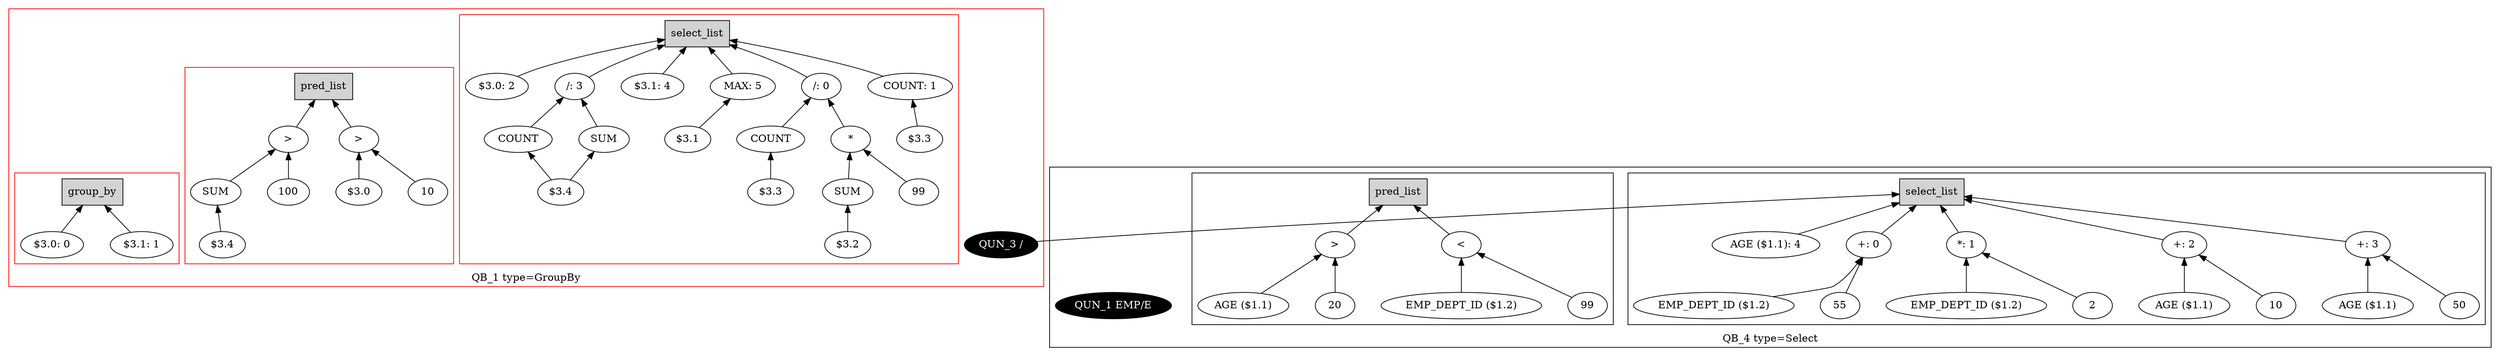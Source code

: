 digraph example1 {
    rankdir=BT;
    nodesep=0.5;
    ordering="in";
  subgraph cluster_QB_1 {
    "QB_1_selectlist"[label="select_list",shape=box,style=filled];
    color = "red"
  subgraph cluster_select_listQB_1 {
    exprnodeExprKey11v1[label="/: 0"];
    exprnodeExprKey6v1 -> exprnodeExprKey11v1;
    exprnodeExprKey6v1[label="*"];
    exprnodeExprKey4v1 -> exprnodeExprKey6v1;
    exprnodeExprKey4v1[label="SUM"];
    exprnodeExprKey51v1 -> exprnodeExprKey4v1;
    exprnodeExprKey51v1[label="$3.2"];
    exprnodeExprKey5v1 -> exprnodeExprKey6v1;
    exprnodeExprKey5v1[label="99"];
    exprnodeExprKey10v1 -> exprnodeExprKey11v1;
    exprnodeExprKey10v1[label="COUNT"];
    exprnodeExprKey52v1 -> exprnodeExprKey10v1;
    exprnodeExprKey52v1[label="$3.3"];
    exprnodeExprKey11v1 -> "QB_1_selectlist";
    exprnodeExprKey15v1[label="COUNT: 1"];
    exprnodeExprKey53v1 -> exprnodeExprKey15v1;
    exprnodeExprKey53v1[label="$3.3"];
    exprnodeExprKey15v1 -> "QB_1_selectlist";
    exprnodeExprKey54v1[label="$3.0: 2"];
    exprnodeExprKey54v1 -> "QB_1_selectlist";
    exprnodeExprKey58v1[label="/: 3"];
    exprnodeExprKey56v1 -> exprnodeExprKey58v1;
    exprnodeExprKey56v1[label="SUM"];
    exprnodeExprKey55v1 -> exprnodeExprKey56v1;
    exprnodeExprKey55v1[label="$3.4"];
    exprnodeExprKey57v1 -> exprnodeExprKey58v1;
    exprnodeExprKey57v1[label="COUNT"];
    exprnodeExprKey55v1 -> exprnodeExprKey57v1;
    exprnodeExprKey55v1[label="$3.4"];
    exprnodeExprKey58v1 -> "QB_1_selectlist";
    exprnodeExprKey59v1[label="$3.1: 4"];
    exprnodeExprKey59v1 -> "QB_1_selectlist";
    exprnodeExprKey27v1[label="MAX: 5"];
    exprnodeExprKey60v1 -> exprnodeExprKey27v1;
    exprnodeExprKey60v1[label="$3.1"];
    exprnodeExprKey27v1 -> "QB_1_selectlist";
}
    "QUN_3"[label="QUN_3 /", fillcolor=black, fontcolor=white, style=filled]
  subgraph cluster_pred_listQB_1 {
    exprnodeExprKey44v1[label=">"];
    exprnodeExprKey42v1 -> exprnodeExprKey44v1;
    exprnodeExprKey42v1[label="SUM"];
    exprnodeExprKey61v1 -> exprnodeExprKey42v1;
    exprnodeExprKey61v1[label="$3.4"];
    exprnodeExprKey43v1 -> exprnodeExprKey44v1;
    exprnodeExprKey43v1[label="100"];
    exprnodeExprKey44v1 -> QB_1_pred_list;
    exprnodeExprKey49v1[label=">"];
    exprnodeExprKey62v1 -> exprnodeExprKey49v1;
    exprnodeExprKey62v1[label="$3.0"];
    exprnodeExprKey48v1 -> exprnodeExprKey49v1;
    exprnodeExprKey48v1[label="10"];
    exprnodeExprKey49v1 -> QB_1_pred_list;
    "QB_1_pred_list"[label="pred_list",shape=box,style=filled];
}
  subgraph cluster_group_byQB_1 {
    "QB_1_group_by"[label="group_by",shape=box,style=filled];
    exprnodeExprKey63v1[label="$3.0: 0"];
    exprnodeExprKey63v1 -> "QB_1_group_by";
    exprnodeExprKey64v1[label="$3.1: 1"];
    exprnodeExprKey64v1 -> "QB_1_group_by";
}
    label = "QB_1 type=GroupBy";
}
    "QUN_3" -> "QB_4_selectlist";
  subgraph cluster_QB_4 {
    "QB_4_selectlist"[label="select_list",shape=box,style=filled];
  subgraph cluster_select_listQB_4 {
    exprnodeExprKey37v1[label="+: 0"];
    exprnodeExprKey35v1 -> exprnodeExprKey37v1;
    exprnodeExprKey35v1[label="EMP_DEPT_ID ($1.2)"];
    exprnodeExprKey36v1 -> exprnodeExprKey37v1;
    exprnodeExprKey36v1[label="55"];
    exprnodeExprKey37v1 -> "QB_4_selectlist";
    exprnodeExprKey40v1[label="*: 1"];
    exprnodeExprKey38v1 -> exprnodeExprKey40v1;
    exprnodeExprKey38v1[label="EMP_DEPT_ID ($1.2)"];
    exprnodeExprKey39v1 -> exprnodeExprKey40v1;
    exprnodeExprKey39v1[label="2"];
    exprnodeExprKey40v1 -> "QB_4_selectlist";
    exprnodeExprKey3v1[label="+: 2"];
    exprnodeExprKey1v1 -> exprnodeExprKey3v1;
    exprnodeExprKey1v1[label="AGE ($1.1)"];
    exprnodeExprKey2v1 -> exprnodeExprKey3v1;
    exprnodeExprKey2v1[label="10"];
    exprnodeExprKey3v1 -> "QB_4_selectlist";
    exprnodeExprKey9v1[label="+: 3"];
    exprnodeExprKey7v1 -> exprnodeExprKey9v1;
    exprnodeExprKey7v1[label="AGE ($1.1)"];
    exprnodeExprKey8v1 -> exprnodeExprKey9v1;
    exprnodeExprKey8v1[label="50"];
    exprnodeExprKey9v1 -> "QB_4_selectlist";
    exprnodeExprKey19v1[label="AGE ($1.1): 4"];
    exprnodeExprKey19v1 -> "QB_4_selectlist";
}
    "QUN_1"[label="QUN_1 EMP/E", fillcolor=black, fontcolor=white, style=filled]
  subgraph cluster_pred_listQB_4 {
    exprnodeExprKey30v1[label=">"];
    exprnodeExprKey28v1 -> exprnodeExprKey30v1;
    exprnodeExprKey28v1[label="AGE ($1.1)"];
    exprnodeExprKey29v1 -> exprnodeExprKey30v1;
    exprnodeExprKey29v1[label="20"];
    exprnodeExprKey30v1 -> QB_4_pred_list;
    exprnodeExprKey33v1[label="<"];
    exprnodeExprKey31v1 -> exprnodeExprKey33v1;
    exprnodeExprKey31v1[label="EMP_DEPT_ID ($1.2)"];
    exprnodeExprKey32v1 -> exprnodeExprKey33v1;
    exprnodeExprKey32v1[label="99"];
    exprnodeExprKey33v1 -> QB_4_pred_list;
    "QB_4_pred_list"[label="pred_list",shape=box,style=filled];
}
    label = "QB_4 type=Select";
}
}
